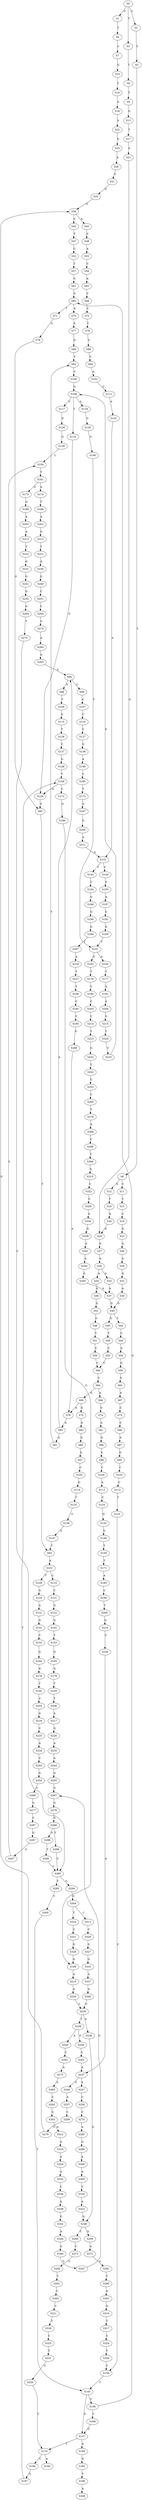 strict digraph  {
	S0 -> S1 [ label = G ];
	S0 -> S2 [ label = C ];
	S0 -> S3 [ label = T ];
	S1 -> S4 [ label = T ];
	S2 -> S5 [ label = T ];
	S3 -> S6 [ label = T ];
	S4 -> S7 [ label = C ];
	S5 -> S8 [ label = T ];
	S6 -> S9 [ label = T ];
	S7 -> S10 [ label = G ];
	S8 -> S11 [ label = C ];
	S8 -> S12 [ label = G ];
	S9 -> S13 [ label = G ];
	S10 -> S14 [ label = T ];
	S11 -> S15 [ label = T ];
	S12 -> S16 [ label = T ];
	S13 -> S17 [ label = T ];
	S14 -> S18 [ label = A ];
	S15 -> S19 [ label = C ];
	S16 -> S20 [ label = A ];
	S17 -> S21 [ label = A ];
	S18 -> S22 [ label = A ];
	S19 -> S23 [ label = G ];
	S20 -> S24 [ label = G ];
	S21 -> S24 [ label = G ];
	S22 -> S25 [ label = G ];
	S23 -> S26 [ label = G ];
	S24 -> S27 [ label = G ];
	S25 -> S28 [ label = A ];
	S26 -> S29 [ label = A ];
	S27 -> S30 [ label = A ];
	S28 -> S31 [ label = C ];
	S29 -> S32 [ label = G ];
	S30 -> S33 [ label = G ];
	S30 -> S34 [ label = A ];
	S31 -> S35 [ label = G ];
	S32 -> S36 [ label = A ];
	S33 -> S37 [ label = A ];
	S34 -> S38 [ label = A ];
	S35 -> S39 [ label = G ];
	S36 -> S40 [ label = G ];
	S37 -> S40 [ label = G ];
	S38 -> S41 [ label = G ];
	S39 -> S42 [ label = C ];
	S39 -> S43 [ label = A ];
	S40 -> S44 [ label = T ];
	S40 -> S45 [ label = G ];
	S41 -> S46 [ label = G ];
	S42 -> S47 [ label = T ];
	S43 -> S48 [ label = C ];
	S44 -> S49 [ label = C ];
	S45 -> S50 [ label = T ];
	S46 -> S51 [ label = T ];
	S47 -> S52 [ label = C ];
	S48 -> S53 [ label = A ];
	S49 -> S54 [ label = A ];
	S50 -> S55 [ label = C ];
	S51 -> S56 [ label = C ];
	S52 -> S57 [ label = T ];
	S53 -> S58 [ label = C ];
	S54 -> S59 [ label = G ];
	S55 -> S60 [ label = C ];
	S56 -> S60 [ label = C ];
	S57 -> S61 [ label = C ];
	S58 -> S62 [ label = A ];
	S59 -> S63 [ label = G ];
	S60 -> S64 [ label = C ];
	S61 -> S65 [ label = G ];
	S62 -> S66 [ label = C ];
	S63 -> S67 [ label = A ];
	S64 -> S68 [ label = A ];
	S64 -> S69 [ label = G ];
	S65 -> S70 [ label = A ];
	S65 -> S71 [ label = T ];
	S66 -> S72 [ label = C ];
	S67 -> S73 [ label = C ];
	S68 -> S74 [ label = G ];
	S69 -> S75 [ label = G ];
	S69 -> S76 [ label = A ];
	S70 -> S77 [ label = A ];
	S71 -> S78 [ label = G ];
	S72 -> S79 [ label = T ];
	S73 -> S80 [ label = C ];
	S74 -> S81 [ label = A ];
	S75 -> S82 [ label = A ];
	S76 -> S83 [ label = A ];
	S77 -> S84 [ label = G ];
	S78 -> S85 [ label = G ];
	S79 -> S86 [ label = C ];
	S80 -> S87 [ label = A ];
	S81 -> S88 [ label = G ];
	S82 -> S89 [ label = G ];
	S83 -> S90 [ label = A ];
	S83 -> S91 [ label = G ];
	S84 -> S92 [ label = T ];
	S85 -> S93 [ label = T ];
	S86 -> S94 [ label = T ];
	S87 -> S95 [ label = G ];
	S88 -> S96 [ label = C ];
	S89 -> S97 [ label = G ];
	S90 -> S98 [ label = G ];
	S90 -> S99 [ label = C ];
	S91 -> S92 [ label = T ];
	S92 -> S100 [ label = C ];
	S93 -> S101 [ label = A ];
	S94 -> S102 [ label = A ];
	S95 -> S103 [ label = T ];
	S96 -> S104 [ label = C ];
	S97 -> S105 [ label = C ];
	S98 -> S106 [ label = T ];
	S99 -> S107 [ label = C ];
	S100 -> S108 [ label = G ];
	S101 -> S109 [ label = T ];
	S101 -> S110 [ label = C ];
	S102 -> S111 [ label = G ];
	S103 -> S112 [ label = C ];
	S104 -> S113 [ label = A ];
	S105 -> S114 [ label = G ];
	S106 -> S115 [ label = G ];
	S107 -> S116 [ label = C ];
	S108 -> S117 [ label = C ];
	S108 -> S118 [ label = T ];
	S108 -> S119 [ label = A ];
	S109 -> S120 [ label = G ];
	S110 -> S121 [ label = C ];
	S111 -> S122 [ label = A ];
	S112 -> S123 [ label = T ];
	S113 -> S124 [ label = C ];
	S114 -> S125 [ label = T ];
	S115 -> S126 [ label = T ];
	S116 -> S127 [ label = C ];
	S117 -> S128 [ label = G ];
	S118 -> S129 [ label = G ];
	S119 -> S130 [ label = G ];
	S120 -> S131 [ label = A ];
	S121 -> S132 [ label = G ];
	S122 -> S133 [ label = A ];
	S123 -> S134 [ label = C ];
	S124 -> S135 [ label = G ];
	S125 -> S136 [ label = G ];
	S126 -> S137 [ label = C ];
	S127 -> S138 [ label = G ];
	S128 -> S139 [ label = G ];
	S129 -> S85 [ label = G ];
	S130 -> S140 [ label = G ];
	S131 -> S141 [ label = G ];
	S132 -> S142 [ label = G ];
	S133 -> S143 [ label = T ];
	S133 -> S144 [ label = C ];
	S134 -> S145 [ label = T ];
	S135 -> S146 [ label = G ];
	S136 -> S147 [ label = G ];
	S137 -> S148 [ label = G ];
	S138 -> S149 [ label = A ];
	S139 -> S150 [ label = C ];
	S140 -> S151 [ label = T ];
	S141 -> S152 [ label = C ];
	S142 -> S153 [ label = T ];
	S143 -> S154 [ label = C ];
	S144 -> S155 [ label = G ];
	S145 -> S156 [ label = C ];
	S145 -> S157 [ label = G ];
	S146 -> S158 [ label = T ];
	S147 -> S93 [ label = T ];
	S148 -> S159 [ label = T ];
	S149 -> S160 [ label = C ];
	S150 -> S161 [ label = T ];
	S151 -> S162 [ label = G ];
	S151 -> S163 [ label = A ];
	S152 -> S164 [ label = G ];
	S153 -> S165 [ label = G ];
	S154 -> S166 [ label = G ];
	S155 -> S167 [ label = A ];
	S156 -> S168 [ label = T ];
	S156 -> S65 [ label = G ];
	S157 -> S169 [ label = A ];
	S157 -> S170 [ label = T ];
	S158 -> S171 [ label = T ];
	S159 -> S172 [ label = C ];
	S159 -> S129 [ label = G ];
	S160 -> S173 [ label = T ];
	S161 -> S174 [ label = A ];
	S161 -> S175 [ label = G ];
	S162 -> S176 [ label = T ];
	S163 -> S177 [ label = T ];
	S164 -> S178 [ label = G ];
	S165 -> S179 [ label = G ];
	S166 -> S180 [ label = G ];
	S167 -> S181 [ label = G ];
	S168 -> S157 [ label = G ];
	S169 -> S182 [ label = G ];
	S170 -> S183 [ label = A ];
	S170 -> S184 [ label = C ];
	S171 -> S185 [ label = A ];
	S172 -> S186 [ label = G ];
	S173 -> S187 [ label = A ];
	S174 -> S188 [ label = T ];
	S175 -> S189 [ label = G ];
	S176 -> S190 [ label = C ];
	S177 -> S191 [ label = A ];
	S178 -> S192 [ label = T ];
	S179 -> S193 [ label = T ];
	S180 -> S194 [ label = G ];
	S181 -> S195 [ label = G ];
	S182 -> S196 [ label = T ];
	S184 -> S197 [ label = G ];
	S185 -> S198 [ label = C ];
	S186 -> S199 [ label = G ];
	S187 -> S200 [ label = G ];
	S188 -> S201 [ label = A ];
	S189 -> S202 [ label = A ];
	S190 -> S203 [ label = C ];
	S191 -> S204 [ label = A ];
	S192 -> S205 [ label = C ];
	S193 -> S206 [ label = T ];
	S194 -> S207 [ label = T ];
	S195 -> S151 [ label = T ];
	S196 -> S208 [ label = A ];
	S197 -> S159 [ label = T ];
	S198 -> S209 [ label = T ];
	S199 -> S210 [ label = A ];
	S200 -> S211 [ label = A ];
	S201 -> S212 [ label = G ];
	S202 -> S213 [ label = A ];
	S203 -> S214 [ label = C ];
	S204 -> S215 [ label = G ];
	S205 -> S216 [ label = G ];
	S206 -> S217 [ label = A ];
	S207 -> S218 [ label = A ];
	S209 -> S219 [ label = G ];
	S210 -> S220 [ label = A ];
	S211 -> S133 [ label = A ];
	S212 -> S221 [ label = T ];
	S213 -> S222 [ label = T ];
	S214 -> S223 [ label = T ];
	S215 -> S224 [ label = T ];
	S216 -> S225 [ label = C ];
	S217 -> S226 [ label = G ];
	S218 -> S227 [ label = T ];
	S219 -> S228 [ label = C ];
	S220 -> S229 [ label = C ];
	S221 -> S230 [ label = A ];
	S222 -> S231 [ label = G ];
	S223 -> S232 [ label = G ];
	S224 -> S233 [ label = C ];
	S225 -> S234 [ label = A ];
	S226 -> S235 [ label = A ];
	S227 -> S236 [ label = C ];
	S228 -> S237 [ label = A ];
	S229 -> S238 [ label = A ];
	S229 -> S239 [ label = T ];
	S230 -> S240 [ label = G ];
	S231 -> S241 [ label = G ];
	S232 -> S242 [ label = T ];
	S233 -> S108 [ label = G ];
	S234 -> S243 [ label = C ];
	S235 -> S244 [ label = A ];
	S236 -> S245 [ label = C ];
	S237 -> S246 [ label = G ];
	S237 -> S247 [ label = A ];
	S238 -> S248 [ label = G ];
	S239 -> S249 [ label = G ];
	S239 -> S250 [ label = A ];
	S240 -> S251 [ label = C ];
	S241 -> S252 [ label = G ];
	S242 -> S253 [ label = C ];
	S243 -> S254 [ label = G ];
	S244 -> S255 [ label = G ];
	S245 -> S256 [ label = C ];
	S246 -> S257 [ label = A ];
	S247 -> S258 [ label = C ];
	S248 -> S259 [ label = G ];
	S248 -> S260 [ label = C ];
	S249 -> S261 [ label = C ];
	S250 -> S262 [ label = C ];
	S251 -> S263 [ label = C ];
	S252 -> S264 [ label = G ];
	S253 -> S265 [ label = C ];
	S254 -> S266 [ label = C ];
	S255 -> S267 [ label = G ];
	S256 -> S268 [ label = G ];
	S257 -> S269 [ label = C ];
	S258 -> S270 [ label = C ];
	S259 -> S271 [ label = A ];
	S260 -> S272 [ label = C ];
	S261 -> S237 [ label = A ];
	S262 -> S273 [ label = A ];
	S263 -> S274 [ label = G ];
	S264 -> S275 [ label = T ];
	S265 -> S276 [ label = T ];
	S266 -> S277 [ label = G ];
	S267 -> S278 [ label = G ];
	S268 -> S76 [ label = A ];
	S269 -> S279 [ label = G ];
	S270 -> S280 [ label = A ];
	S271 -> S281 [ label = A ];
	S272 -> S282 [ label = G ];
	S273 -> S283 [ label = A ];
	S274 -> S284 [ label = A ];
	S275 -> S285 [ label = C ];
	S276 -> S286 [ label = A ];
	S277 -> S287 [ label = C ];
	S278 -> S288 [ label = G ];
	S279 -> S39 [ label = G ];
	S280 -> S289 [ label = G ];
	S281 -> S290 [ label = T ];
	S282 -> S291 [ label = T ];
	S283 -> S292 [ label = C ];
	S284 -> S293 [ label = A ];
	S285 -> S294 [ label = C ];
	S285 -> S295 [ label = T ];
	S286 -> S296 [ label = C ];
	S287 -> S297 [ label = G ];
	S288 -> S298 [ label = T ];
	S288 -> S299 [ label = G ];
	S289 -> S300 [ label = A ];
	S290 -> S301 [ label = A ];
	S291 -> S302 [ label = C ];
	S292 -> S303 [ label = G ];
	S293 -> S90 [ label = A ];
	S294 -> S304 [ label = G ];
	S295 -> S305 [ label = C ];
	S296 -> S306 [ label = T ];
	S297 -> S307 [ label = G ];
	S298 -> S285 [ label = C ];
	S299 -> S308 [ label = T ];
	S300 -> S309 [ label = A ];
	S301 -> S310 [ label = G ];
	S302 -> S311 [ label = C ];
	S303 -> S312 [ label = A ];
	S304 -> S313 [ label = C ];
	S304 -> S314 [ label = T ];
	S305 -> S145 [ label = T ];
	S306 -> S315 [ label = A ];
	S307 -> S150 [ label = C ];
	S308 -> S285 [ label = C ];
	S309 -> S316 [ label = C ];
	S310 -> S317 [ label = T ];
	S311 -> S318 [ label = T ];
	S312 -> S319 [ label = A ];
	S313 -> S320 [ label = C ];
	S314 -> S321 [ label = C ];
	S315 -> S322 [ label = C ];
	S316 -> S323 [ label = A ];
	S317 -> S324 [ label = C ];
	S318 -> S325 [ label = C ];
	S319 -> S326 [ label = A ];
	S320 -> S327 [ label = G ];
	S321 -> S328 [ label = G ];
	S322 -> S329 [ label = C ];
	S323 -> S248 [ label = G ];
	S324 -> S330 [ label = T ];
	S325 -> S331 [ label = T ];
	S326 -> S332 [ label = A ];
	S327 -> S333 [ label = G ];
	S328 -> S199 [ label = G ];
	S329 -> S334 [ label = A ];
	S330 -> S134 [ label = C ];
	S331 -> S335 [ label = G ];
	S332 -> S336 [ label = C ];
	S333 -> S337 [ label = A ];
	S334 -> S338 [ label = G ];
	S335 -> S170 [ label = T ];
	S336 -> S339 [ label = A ];
	S337 -> S340 [ label = A ];
	S338 -> S341 [ label = G ];
	S339 -> S342 [ label = G ];
	S340 -> S229 [ label = C ];
	S341 -> S343 [ label = A ];
	S342 -> S344 [ label = A ];
	S343 -> S345 [ label = G ];
	S344 -> S346 [ label = A ];
	S345 -> S37 [ label = A ];
	S346 -> S347 [ label = G ];
	S347 -> S267 [ label = G ];
}
